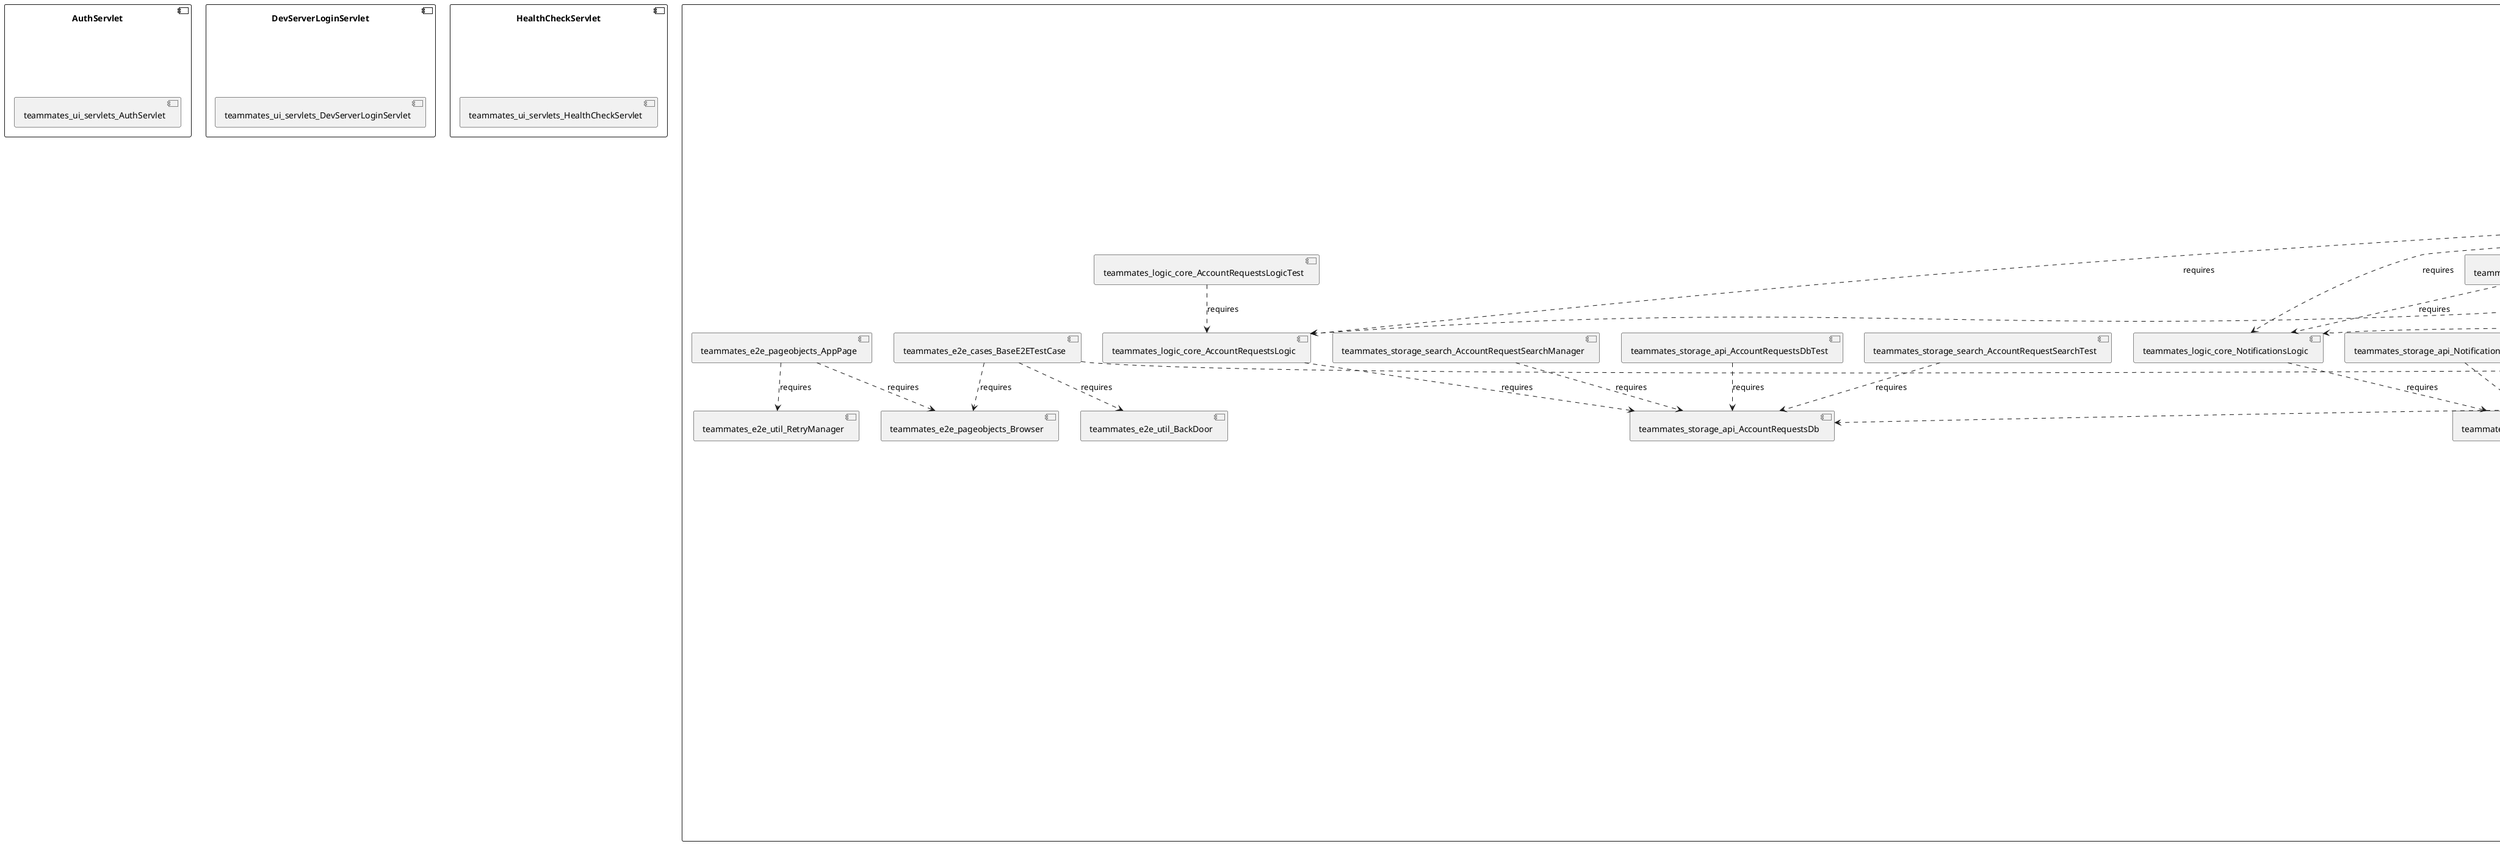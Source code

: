@startuml
skinparam fixCircleLabelOverlapping true
component "AuthServlet\n\n\n\n\n\n" {
[teammates_ui_servlets_AuthServlet]
}
component "DevServerLoginServlet\n\n\n\n\n\n" {
[teammates_ui_servlets_DevServerLoginServlet]
}
component "HealthCheckServlet\n\n\n\n\n\n" {
[teammates_ui_servlets_HealthCheckServlet]
}
component "LogoutServlet\n\n\n\n\n\n" {
[teammates_logic_core_DeadlineExtensionsLogic]
[teammates_storage_api_CoursesDb]
[teammates_common_datatransfer_attributes_InstructorAttributes]
[teammates_test_BaseTestCaseWithLocalDatabaseAccess]
[teammates_storage_api_AccountRequestsDb]
[teammates_ui_webapi_UpdateFeedbackSessionAction]
[teammates_storage_api_NotificationsDb]
[teammates_common_datatransfer_attributes_FeedbackQuestionAttributes]
[teammates_common_datatransfer_TeamEvalResult]
[teammates_storage_api_FeedbackResponsesDb]
[teammates_e2e_cases_InstructorFeedbackReportPageE2ETest]
[teammates_test_MockHttpServletRequest]
[teammates_logic_core_CoursesLogicTest]
[teammates_logic_core_FeedbackQuestionsLogicTest]
[teammates_logic_core_BaseLogicTest]
[teammates_e2e_cases_InstructorCourseJoinConfirmationPageE2ETest]
[teammates_storage_search_StudentSearchManager]
[teammates_logic_core_StudentsLogic]
[teammates_logic_core_FeedbackResponsesLogic]
[teammates_ui_webapi_SubmitFeedbackResponsesAction]
[teammates_storage_search_BaseSearchTest]
[teammates_ui_webapi_GateKeeper]
[teammates_logic_core_CoursesLogic]
[teammates_logic_core_InstructorsLogicTest]
[teammates_logic_api_BaseLogicTest]
[teammates_storage_api_AccountsDb]
[teammates_storage_search_SearchManager]
[teammates_storage_api_FeedbackResponsesDbTest]
[teammates_storage_search_InstructorSearchManager]
[teammates_storage_api_NotificationsDbTest]
[teammates_ui_webapi_CreateFeedbackResponseCommentActionTest]
[teammates_storage_api_AccountRequestsDbTest]
[teammates_ui_servlets_WebApiServletTest]
[teammates_e2e_cases_InstructorHomePageE2ETest]
[teammates_client_scripts_DataMigrationForTeamNameInResponseGiver]
[teammates_test_MockFilterChain]
[teammates_e2e_cases_InstructorFeedbackSessionsPageE2ETest]
[teammates_logic_core_AccountsLogicTest]
[teammates_storage_api_EntitiesDbTest]
[teammates_logic_external_EmptyAuthService]
[teammates_logic_external_MailjetService]
[teammates_ui_webapi_FeedbackSessionPublishedEmailWorkerAction]
[teammates_common_datatransfer_attributes_FeedbackQuestionAttributesTest]
[teammates_logic_api_MockRecaptchaVerifier]
[teammates_logic_core_FeedbackResponsesLogicTest]
[teammates_logic_api_EmailSender]
[teammates_logic_api_AuthProxy]
[teammates_logic_api_MockEmailSender]
[teammates_storage_search_InstructorSearchTest]
[teammates_logic_api_UserProvision]
[teammates_ui_servlets_RequestTraceFilter]
[teammates_ui_webapi_UpdateFeedbackResponseCommentActionTest]
[teammates_ui_webapi_FeedbackSessionClosingRemindersAction]
[teammates_logic_external_GoogleCloudTasksService]
[teammates_e2e_cases_axe_StudentCourseJoinConfirmationPageAxeTest]
[teammates_ui_webapi_UnpublishFeedbackSessionAction]
[teammates_ui_webapi_PublishFeedbackSessionAction]
[teammates_ui_webapi_CreateFeedbackSessionAction]
[teammates_storage_api_UsageStatisticsDb]
[teammates_ui_output_CourseData]
[teammates_ui_output_FeedbackSessionData]
[teammates_logic_api_Logic]
[teammates_common_datatransfer_InstructorPermissionSet]
[teammates_ui_output_FeedbackResponseData]
[teammates_storage_api_FeedbackResponseCommentsDbTest]
[teammates_common_datatransfer_attributes_FeedbackResponseAttributes]
[teammates_ui_webapi_FeedbackSessionClosedRemindersAction]
[teammates_logic_external_SendgridService]
[teammates_logic_external_EmailSenderService]
[teammates_ui_request_InstructorPrivilegeUpdateRequest]
[teammates_ui_servlets_LegacyUrlMapper]
[teammates_ui_webapi_CreateNotificationAction]
[teammates_client_scripts_DataMigrationForFeedbackSessionMismatchedTimezone]
[teammates_storage_api_FeedbackQuestionsDb]
[teammates_e2e_cases_InstructorSessionIndividualExtensionPageE2ETest]
[teammates_logic_api_TaskQueuer]
[teammates_lnp_util_LNPSpecification]
[teammates_logic_core_FeedbackResponseCommentsLogicTest]
[teammates_storage_api_FeedbackSessionsDb]
[teammates_logic_core_AccountsLogic]
[teammates_storage_api_StudentsDbTest]
[teammates_storage_api_FeedbackSessionsDbTest]
[teammates_storage_api_DeadlineExtensionsDb]
[teammates_logic_core_FeedbackResponseCommentsLogic]
[teammates_common_datatransfer_questions_FeedbackContributionQuestionDetails]
[teammates_logic_api_UserProvisionTest]
[teammates_common_datatransfer_DataBundle]
[teammates_ui_webapi_RestoreFeedbackSessionActionTest]
[teammates_e2e_cases_InstructorCoursesPageE2ETest]
[teammates_ui_webapi_GetFeedbackResponsesActionTest]
[teammates_ui_webapi_FeedbackSessionUnpublishedEmailWorkerAction]
[teammates_logic_external_TaskQueueService]
[teammates_logic_external_EmptyEmailService]
[teammates_e2e_pageobjects_FeedbackResultsPage]
[teammates_ui_webapi_JoinCourseAction]
[teammates_storage_api_AccountsDbTest]
[teammates_common_datatransfer_attributes_NotificationAttributes]
[teammates_logic_api_MockUserProvision]
[teammates_ui_output_InstructorPrivilegeData]
[teammates_ui_output_FeedbackSessionLogData]
[teammates_logic_core_UsageStatisticsLogic]
[teammates_ui_output_FeedbackResponseCommentData]
[teammates_storage_search_SearchManagerFactory]
[teammates_logic_external_GoogleRecaptchaService]
[teammates_logic_core_AccountRequestsLogic]
[teammates_storage_api_FeedbackResponseCommentsDb]
[teammates_ui_servlets_LegacyUrlMapperTest]
[teammates_logic_api_EmailGeneratorTest]
[teammates_logic_core_UsageStatisticsLogicTest]
[teammates_logic_api_LogicExtension]
[teammates_ui_output_FeedbackQuestionData]
[teammates_e2e_cases_StudentCourseJoinConfirmationPageE2ETest]
[teammates_ui_webapi_ResetAccountRequestAction]
[teammates_e2e_cases_InstructorCourseStudentDetailsEditPageE2ETest]
[teammates_ui_webapi_GetAccountsActionTest]
[teammates_lnp_cases_BaseLNPTestCase]
[teammates_storage_api_StudentsDb]
[teammates_storage_api_CoursesDbTest]
[teammates_ui_webapi_GetFeedbackResponseCommentActionTest]
[teammates_storage_api_FeedbackQuestionsDbTest]
[teammates_ui_webapi_CreateNotificationActionTest]
[teammates_ui_webapi_FeedbackSessionRemindParticularUsersEmailWorkerAction]
[teammates_storage_search_AccountRequestSearchTest]
[teammates_logic_core_FeedbackSessionsLogic]
[teammates_logic_core_NotificationsLogic]
[teammates_ui_output_AuthInfo]
[teammates_common_datatransfer_InstructorPrivileges]
[teammates_ui_webapi_CalculateUsageStatisticsAction]
[teammates_ui_webapi_BaseActionTest]
[teammates_storage_api_EntitiesDb]
[teammates_logic_core_FeedbackQuestionsLogic]
[teammates_logic_core_AccountRequestsLogicTest]
[teammates_logic_core_DeadlineExtensionsLogicTest]
[teammates_client_scripts_PopulateCourseSearchDocuments]
[teammates_logic_external_FirebaseAuthService]
[teammates_logic_core_NotificationsLogicTest]
[teammates_common_datatransfer_attributes_FeedbackSessionAttributes]
[teammates_storage_api_DeadlineExtensionsDbTest]
[teammates_common_datatransfer_attributes_StudentAttributes]
[teammates_ui_webapi_SendErrorReportAction]
[teammates_common_util_StringHelper]
[teammates_logic_api_EmailGenerator]
[teammates_lnp_util_BackDoor]
[teammates_logic_external_LogService]
[teammates_ui_webapi_FeedbackSessionRemindEmailWorkerAction]
[teammates_common_util_AppUrl]
[teammates_ui_webapi_GetCoursesActionTest]
[teammates_common_util_Logger]
[teammates_ui_webapi_Action]
[teammates_e2e_util_BackDoor]
[teammates_e2e_cases_FeedbackResultsPageE2ETest]
[teammates_e2e_cases_FeedbackSubmitPageE2ETest]
[teammates_storage_search_StudentSearchTest]
[teammates_storage_search_InstructorSearchDocument]
[teammates_ui_servlets_WebApiServlet]
[teammates_ui_webapi_UpdateInstructorPrivilegeAction]
[teammates_logic_external_RecaptchaService]
[teammates_ui_webapi_FeedbackSessionOpeningSoonRemindersAction]
[teammates_logic_external_MailgunService]
[teammates_ui_servlets_OriginCheckFilter]
[teammates_e2e_cases_AdminSessionsPageE2ETest]
[teammates_common_datatransfer_questions_FeedbackResponseDetails]
[teammates_ui_webapi_GetInstructorPrivilegeActionTest]
[teammates_e2e_cases_InstructorCourseDetailsPageE2ETest]
[teammates_ui_servlets_WebPageServlet]
[teammates_e2e_cases_InstructorCourseEditPageE2ETest]
[teammates_storage_search_StudentSearchDocument]
[teammates_ui_servlets_LogoutServlet]
[teammates_common_datatransfer_UserInfo]
[teammates_logic_core_InstructorsLogic]
[teammates_common_datatransfer_attributes_CourseAttributes]
[teammates_main_Application]
[teammates_ui_webapi_CreateAccountAction]
[teammates_common_datatransfer_questions_FeedbackQuestionDetails]
[teammates_storage_api_InstructorsDb]
[teammates_client_scripts_GenerateUsageStatisticsObjects]
[teammates_e2e_pageobjects_AppPage]
[teammates_e2e_util_RetryManager]
[teammates_logic_api_MockLogsProcessor]
[teammates_e2e_cases_axe_InstructorCourseJoinConfirmationPageAxeTest]
[teammates_ui_webapi_CreateFeedbackSessionLogAction]
[teammates_logic_api_MockTaskQueuer]
[teammates_ui_webapi_DatastoreBackupAction]
[teammates_logic_core_FeedbackSessionsLogicTest]
[teammates_e2e_cases_InstructorFeedbackEditPageE2ETest]
[teammates_ui_webapi_SearchInstructorsActionTest]
[teammates_common_util_Config]
[teammates_logic_external_AuthService]
[teammates_ui_webapi_GetFeedbackQuestionRecipientsActionTest]
[teammates_logic_api_LogsProcessor]
[teammates_storage_search_AccountRequestSearchManager]
[teammates_logic_core_StudentsLogicTest]
[teammates_ui_webapi_FeedbackSessionOpeningRemindersAction]
[teammates_storage_api_InstructorsDbTest]
[teammates_e2e_cases_BaseE2ETestCase]
[teammates_e2e_cases_InstructorStudentActivityLogsPageE2ETest]
[teammates_logic_core_LogicStarter]
[teammates_ui_webapi_FeedbackSessionResendPublishedEmailWorkerAction]
[teammates_e2e_cases_BaseFeedbackQuestionE2ETest]
[teammates_logic_core_DataBundleLogicTest]
[teammates_e2e_pageobjects_InstructorFeedbackResultsPage]
[teammates_logic_external_LocalTaskQueueService]
[teammates_logic_api_MockAuthProxy]
[teammates_ui_servlets_LoginServlet]
[teammates_ui_servlets_OriginCheckFilterTest]
[teammates_logic_external_GoogleCloudLoggingService]
[teammates_ui_webapi_ArchiveCourseAction]
[teammates_logic_external_LocalLoggingService]
[teammates_common_datatransfer_attributes_FeedbackResponseCommentAttributes]
[teammates_ui_servlets_OAuth2CallbackServlet]
[teammates_logic_api_RecaptchaVerifier]
[teammates_e2e_pageobjects_Browser]
[teammates_logic_core_DataBundleLogic]
[teammates_test_MockHttpServletResponse]
[teammates_logic_external_EmptyRecaptchaService]
[teammates_ui_webapi_BaseActionTest]..>[teammates_logic_api_MockLogsProcessor] : requires
[teammates_logic_api_Logic]..>[teammates_logic_core_AccountRequestsLogic] : requires
[teammates_logic_core_UsageStatisticsLogic]..>[teammates_logic_core_AccountRequestsLogic] : requires
[teammates_logic_core_AccountRequestsLogicTest]..>[teammates_logic_core_AccountRequestsLogic] : requires
[teammates_storage_search_StudentSearchManager]..>[teammates_storage_api_StudentsDb] : requires
[teammates_logic_core_StudentsLogic]..>[teammates_storage_api_StudentsDb] : requires
[teammates_storage_api_StudentsDbTest]..>[teammates_storage_api_StudentsDb] : requires
[teammates_storage_search_StudentSearchTest]..>[teammates_storage_api_StudentsDb] : requires
[teammates_logic_core_DataBundleLogic]..>[teammates_storage_api_StudentsDb] : requires
[teammates_logic_api_Logic]..>[teammates_logic_core_DataBundleLogic] : requires
[teammates_logic_core_DataBundleLogicTest]..>[teammates_logic_core_DataBundleLogic] : requires
[teammates_logic_core_DeadlineExtensionsLogic]..>[teammates_storage_api_DeadlineExtensionsDb] : requires
[teammates_storage_api_DeadlineExtensionsDbTest]..>[teammates_storage_api_DeadlineExtensionsDb] : requires
[teammates_logic_core_DataBundleLogic]..>[teammates_storage_api_DeadlineExtensionsDb] : requires
[teammates_storage_search_SearchManagerFactory]..>[teammates_storage_search_StudentSearchManager] : requires
[teammates_e2e_cases_InstructorFeedbackReportPageE2ETest]..>[teammates_common_datatransfer_attributes_FeedbackResponseCommentAttributes] : requires
[teammates_ui_webapi_UpdateFeedbackResponseCommentActionTest]..>[teammates_common_datatransfer_attributes_FeedbackResponseCommentAttributes] : requires
[teammates_storage_api_FeedbackResponseCommentsDbTest]..>[teammates_common_datatransfer_attributes_FeedbackResponseCommentAttributes] : requires
[teammates_logic_core_InstructorsLogicTest]..>[teammates_storage_api_InstructorsDb] : requires
[teammates_storage_search_InstructorSearchManager]..>[teammates_storage_api_InstructorsDb] : requires
[teammates_storage_search_InstructorSearchTest]..>[teammates_storage_api_InstructorsDb] : requires
[teammates_logic_core_InstructorsLogic]..>[teammates_storage_api_InstructorsDb] : requires
[teammates_storage_api_InstructorsDbTest]..>[teammates_storage_api_InstructorsDb] : requires
[teammates_logic_core_DataBundleLogic]..>[teammates_storage_api_InstructorsDb] : requires
[teammates_e2e_cases_InstructorFeedbackReportPageE2ETest]..>[teammates_common_util_AppUrl] : requires
[teammates_ui_webapi_BaseActionTest]..>[teammates_logic_api_MockTaskQueuer] : requires
[teammates_logic_core_CoursesLogicTest]..>[teammates_logic_core_FeedbackSessionsLogic] : requires
[teammates_logic_core_FeedbackQuestionsLogicTest]..>[teammates_logic_core_FeedbackSessionsLogic] : requires
[teammates_logic_core_StudentsLogic]..>[teammates_logic_core_FeedbackSessionsLogic] : requires
[teammates_logic_core_CoursesLogic]..>[teammates_logic_core_FeedbackSessionsLogic] : requires
[teammates_logic_core_InstructorsLogicTest]..>[teammates_logic_core_FeedbackSessionsLogic] : requires
[teammates_logic_core_FeedbackResponsesLogicTest]..>[teammates_logic_core_FeedbackSessionsLogic] : requires
[teammates_logic_api_Logic]..>[teammates_logic_core_FeedbackSessionsLogic] : requires
[teammates_logic_core_FeedbackResponseCommentsLogic]..>[teammates_logic_core_FeedbackSessionsLogic] : requires
[teammates_logic_api_EmailGeneratorTest]..>[teammates_logic_core_FeedbackSessionsLogic] : requires
[teammates_logic_core_FeedbackQuestionsLogic]..>[teammates_logic_core_FeedbackSessionsLogic] : requires
[teammates_logic_api_EmailGenerator]..>[teammates_logic_core_FeedbackSessionsLogic] : requires
[teammates_logic_core_InstructorsLogic]..>[teammates_logic_core_FeedbackSessionsLogic] : requires
[teammates_logic_core_FeedbackSessionsLogicTest]..>[teammates_logic_core_FeedbackSessionsLogic] : requires
[teammates_logic_core_StudentsLogicTest]..>[teammates_logic_core_FeedbackSessionsLogic] : requires
[teammates_logic_api_TaskQueuer]..>[teammates_logic_external_GoogleCloudTasksService] : requires
[teammates_logic_api_TaskQueuer]..>[teammates_logic_external_TaskQueueService] : requires
[teammates_logic_api_TaskQueuer]..>[teammates_logic_external_LocalTaskQueueService] : requires
[teammates_ui_servlets_WebApiServletTest]..>[teammates_test_MockHttpServletRequest] : requires
[teammates_ui_servlets_LegacyUrlMapperTest]..>[teammates_test_MockHttpServletRequest] : requires
[teammates_ui_servlets_OriginCheckFilterTest]..>[teammates_test_MockHttpServletRequest] : requires
[teammates_logic_api_LogsProcessor]..>[teammates_logic_external_LogService] : requires
[teammates_logic_api_LogsProcessor]..>[teammates_logic_external_GoogleCloudLoggingService] : requires
[teammates_logic_api_LogsProcessor]..>[teammates_logic_external_LocalLoggingService] : requires
[teammates_logic_api_Logic]..>[teammates_logic_core_NotificationsLogic] : requires
[teammates_logic_core_AccountsLogic]..>[teammates_logic_core_NotificationsLogic] : requires
[teammates_logic_core_NotificationsLogicTest]..>[teammates_logic_core_NotificationsLogic] : requires
[teammates_logic_core_AccountsLogicTest]..>[teammates_storage_api_AccountsDb] : requires
[teammates_logic_core_AccountsLogic]..>[teammates_storage_api_AccountsDb] : requires
[teammates_storage_api_AccountsDbTest]..>[teammates_storage_api_AccountsDb] : requires
[teammates_logic_core_DataBundleLogic]..>[teammates_storage_api_AccountsDb] : requires
[teammates_e2e_cases_FeedbackResultsPageE2ETest]..>[teammates_e2e_pageobjects_FeedbackResultsPage] : requires
[teammates_lnp_cases_BaseLNPTestCase]..>[teammates_lnp_util_BackDoor] : requires
[teammates_logic_api_MockUserProvision]..>[teammates_common_datatransfer_UserInfo] : requires
[teammates_ui_output_AuthInfo]..>[teammates_common_datatransfer_UserInfo] : requires
[teammates_ui_webapi_Action]..>[teammates_common_datatransfer_UserInfo] : requires
[teammates_e2e_cases_BaseE2ETestCase]..>[teammates_e2e_util_BackDoor] : requires
[teammates_e2e_cases_InstructorFeedbackReportPageE2ETest]..>[teammates_common_datatransfer_attributes_StudentAttributes] : requires
[teammates_ui_webapi_CreateFeedbackResponseCommentActionTest]..>[teammates_common_datatransfer_attributes_StudentAttributes] : requires
[teammates_e2e_cases_InstructorHomePageE2ETest]..>[teammates_common_datatransfer_attributes_StudentAttributes] : requires
[teammates_e2e_cases_InstructorFeedbackSessionsPageE2ETest]..>[teammates_common_datatransfer_attributes_StudentAttributes] : requires
[teammates_ui_webapi_UpdateFeedbackResponseCommentActionTest]..>[teammates_common_datatransfer_attributes_StudentAttributes] : requires
[teammates_e2e_cases_axe_StudentCourseJoinConfirmationPageAxeTest]..>[teammates_common_datatransfer_attributes_StudentAttributes] : requires
[teammates_ui_webapi_GetFeedbackResponsesActionTest]..>[teammates_common_datatransfer_attributes_StudentAttributes] : requires
[teammates_e2e_cases_StudentCourseJoinConfirmationPageE2ETest]..>[teammates_common_datatransfer_attributes_StudentAttributes] : requires
[teammates_e2e_cases_InstructorCourseStudentDetailsEditPageE2ETest]..>[teammates_common_datatransfer_attributes_StudentAttributes] : requires
[teammates_ui_webapi_GetFeedbackResponseCommentActionTest]..>[teammates_common_datatransfer_attributes_StudentAttributes] : requires
[teammates_ui_webapi_Action]..>[teammates_common_datatransfer_attributes_StudentAttributes] : requires
[teammates_e2e_cases_FeedbackSubmitPageE2ETest]..>[teammates_common_datatransfer_attributes_StudentAttributes] : requires
[teammates_e2e_cases_InstructorCourseDetailsPageE2ETest]..>[teammates_common_datatransfer_attributes_StudentAttributes] : requires
[teammates_ui_webapi_GetFeedbackQuestionRecipientsActionTest]..>[teammates_common_datatransfer_attributes_StudentAttributes] : requires
[teammates_e2e_cases_InstructorStudentActivityLogsPageE2ETest]..>[teammates_common_datatransfer_attributes_StudentAttributes] : requires
[teammates_e2e_cases_BaseFeedbackQuestionE2ETest]..>[teammates_common_datatransfer_attributes_StudentAttributes] : requires
[teammates_client_scripts_PopulateCourseSearchDocuments]..>[teammates_logic_api_Logic] : requires
[teammates_ui_webapi_Action]..>[teammates_logic_api_Logic] : requires
[teammates_client_scripts_GenerateUsageStatisticsObjects]..>[teammates_logic_api_Logic] : requires
[teammates_logic_core_CoursesLogicTest]..>[teammates_logic_core_FeedbackResponseCommentsLogic] : requires
[teammates_logic_core_FeedbackQuestionsLogicTest]..>[teammates_logic_core_FeedbackResponseCommentsLogic] : requires
[teammates_logic_core_FeedbackResponsesLogic]..>[teammates_logic_core_FeedbackResponseCommentsLogic] : requires
[teammates_logic_core_CoursesLogic]..>[teammates_logic_core_FeedbackResponseCommentsLogic] : requires
[teammates_logic_core_InstructorsLogicTest]..>[teammates_logic_core_FeedbackResponseCommentsLogic] : requires
[teammates_logic_core_FeedbackResponsesLogicTest]..>[teammates_logic_core_FeedbackResponseCommentsLogic] : requires
[teammates_logic_api_Logic]..>[teammates_logic_core_FeedbackResponseCommentsLogic] : requires
[teammates_logic_core_FeedbackResponseCommentsLogicTest]..>[teammates_logic_core_FeedbackResponseCommentsLogic] : requires
[teammates_logic_core_FeedbackSessionsLogic]..>[teammates_logic_core_FeedbackResponseCommentsLogic] : requires
[teammates_logic_core_InstructorsLogic]..>[teammates_logic_core_FeedbackResponseCommentsLogic] : requires
[teammates_logic_core_FeedbackSessionsLogicTest]..>[teammates_logic_core_FeedbackResponseCommentsLogic] : requires
[teammates_common_datatransfer_attributes_FeedbackQuestionAttributes]..>[teammates_common_datatransfer_questions_FeedbackQuestionDetails] : requires
[teammates_ui_output_FeedbackQuestionData]..>[teammates_common_datatransfer_questions_FeedbackQuestionDetails] : requires
[teammates_storage_api_NotificationsDbTest]..>[teammates_storage_api_NotificationsDb] : requires
[teammates_logic_core_NotificationsLogic]..>[teammates_storage_api_NotificationsDb] : requires
[teammates_logic_core_NotificationsLogicTest]..>[teammates_storage_api_NotificationsDb] : requires
[teammates_logic_core_DataBundleLogic]..>[teammates_storage_api_NotificationsDb] : requires
[teammates_e2e_cases_InstructorFeedbackReportPageE2ETest]..>[teammates_e2e_pageobjects_InstructorFeedbackResultsPage] : requires
[teammates_logic_api_AuthProxy]..>[teammates_logic_external_EmptyAuthService] : requires
[teammates_logic_api_AuthProxy]..>[teammates_logic_external_FirebaseAuthService] : requires
[teammates_logic_api_AuthProxy]..>[teammates_logic_external_AuthService] : requires
[teammates_test_BaseTestCaseWithLocalDatabaseAccess]..>[teammates_logic_api_LogicExtension] : requires
[teammates_ui_webapi_BaseActionTest]..>[teammates_logic_api_LogicExtension] : requires
[teammates_ui_output_FeedbackResponseData]..>[teammates_ui_output_FeedbackResponseCommentData] : requires
[teammates_logic_core_CoursesLogicTest]..>[teammates_logic_core_FeedbackResponsesLogic] : requires
[teammates_logic_core_FeedbackQuestionsLogicTest]..>[teammates_logic_core_FeedbackResponsesLogic] : requires
[teammates_logic_core_StudentsLogic]..>[teammates_logic_core_FeedbackResponsesLogic] : requires
[teammates_logic_core_CoursesLogic]..>[teammates_logic_core_FeedbackResponsesLogic] : requires
[teammates_logic_core_InstructorsLogicTest]..>[teammates_logic_core_FeedbackResponsesLogic] : requires
[teammates_client_scripts_DataMigrationForTeamNameInResponseGiver]..>[teammates_logic_core_FeedbackResponsesLogic] : requires
[teammates_logic_core_FeedbackResponsesLogicTest]..>[teammates_logic_core_FeedbackResponsesLogic] : requires
[teammates_logic_api_Logic]..>[teammates_logic_core_FeedbackResponsesLogic] : requires
[teammates_logic_core_FeedbackResponseCommentsLogicTest]..>[teammates_logic_core_FeedbackResponsesLogic] : requires
[teammates_logic_core_FeedbackResponseCommentsLogic]..>[teammates_logic_core_FeedbackResponsesLogic] : requires
[teammates_logic_core_UsageStatisticsLogic]..>[teammates_logic_core_FeedbackResponsesLogic] : requires
[teammates_logic_core_FeedbackSessionsLogic]..>[teammates_logic_core_FeedbackResponsesLogic] : requires
[teammates_logic_core_FeedbackQuestionsLogic]..>[teammates_logic_core_FeedbackResponsesLogic] : requires
[teammates_logic_core_InstructorsLogic]..>[teammates_logic_core_FeedbackResponsesLogic] : requires
[teammates_logic_core_FeedbackSessionsLogicTest]..>[teammates_logic_core_FeedbackResponsesLogic] : requires
[teammates_logic_core_StudentsLogicTest]..>[teammates_logic_core_FeedbackResponsesLogic] : requires
[teammates_ui_servlets_LegacyUrlMapperTest]..>[teammates_ui_servlets_LegacyUrlMapper] : requires
[teammates_logic_core_UsageStatisticsLogic]..>[teammates_storage_api_UsageStatisticsDb] : requires
[teammates_storage_api_FeedbackResponseCommentsDbTest]..>[teammates_storage_api_FeedbackResponseCommentsDb] : requires
[teammates_logic_core_FeedbackResponseCommentsLogic]..>[teammates_storage_api_FeedbackResponseCommentsDb] : requires
[teammates_logic_core_DataBundleLogic]..>[teammates_storage_api_FeedbackResponseCommentsDb] : requires
[teammates_logic_core_CoursesLogicTest]..>[teammates_logic_core_StudentsLogic] : requires
[teammates_logic_core_FeedbackQuestionsLogicTest]..>[teammates_logic_core_StudentsLogic] : requires
[teammates_logic_core_FeedbackResponsesLogic]..>[teammates_logic_core_StudentsLogic] : requires
[teammates_logic_core_CoursesLogic]..>[teammates_logic_core_StudentsLogic] : requires
[teammates_client_scripts_DataMigrationForTeamNameInResponseGiver]..>[teammates_logic_core_StudentsLogic] : requires
[teammates_logic_core_AccountsLogicTest]..>[teammates_logic_core_StudentsLogic] : requires
[teammates_logic_core_FeedbackResponsesLogicTest]..>[teammates_logic_core_StudentsLogic] : requires
[teammates_logic_api_UserProvision]..>[teammates_logic_core_StudentsLogic] : requires
[teammates_logic_api_Logic]..>[teammates_logic_core_StudentsLogic] : requires
[teammates_logic_core_AccountsLogic]..>[teammates_logic_core_StudentsLogic] : requires
[teammates_logic_core_FeedbackResponseCommentsLogic]..>[teammates_logic_core_StudentsLogic] : requires
[teammates_logic_core_UsageStatisticsLogic]..>[teammates_logic_core_StudentsLogic] : requires
[teammates_logic_api_EmailGeneratorTest]..>[teammates_logic_core_StudentsLogic] : requires
[teammates_logic_core_FeedbackSessionsLogic]..>[teammates_logic_core_StudentsLogic] : requires
[teammates_logic_core_FeedbackQuestionsLogic]..>[teammates_logic_core_StudentsLogic] : requires
[teammates_logic_api_EmailGenerator]..>[teammates_logic_core_StudentsLogic] : requires
[teammates_logic_core_StudentsLogicTest]..>[teammates_logic_core_StudentsLogic] : requires
[teammates_storage_api_FeedbackSessionsDbTest]..>[teammates_storage_api_FeedbackSessionsDb] : requires
[teammates_logic_core_FeedbackSessionsLogic]..>[teammates_storage_api_FeedbackSessionsDb] : requires
[teammates_logic_core_FeedbackSessionsLogicTest]..>[teammates_storage_api_FeedbackSessionsDb] : requires
[teammates_logic_core_DataBundleLogic]..>[teammates_storage_api_FeedbackSessionsDb] : requires
[teammates_ui_webapi_Action]..>[teammates_ui_webapi_GateKeeper] : requires
[teammates_ui_webapi_BaseActionTest]..>[teammates_logic_api_MockEmailSender] : requires
[teammates_logic_api_EmailSender]..>[teammates_logic_external_MailjetService] : requires
[teammates_logic_api_EmailSender]..>[teammates_logic_external_SendgridService] : requires
[teammates_logic_api_EmailSender]..>[teammates_logic_external_EmailSenderService] : requires
[teammates_logic_api_EmailSender]..>[teammates_logic_external_EmptyEmailService] : requires
[teammates_logic_api_EmailSender]..>[teammates_logic_external_MailgunService] : requires
[teammates_e2e_cases_InstructorFeedbackReportPageE2ETest]..>[teammates_common_datatransfer_attributes_FeedbackQuestionAttributes] : requires
[teammates_ui_webapi_GetFeedbackResponsesActionTest]..>[teammates_common_datatransfer_attributes_FeedbackQuestionAttributes] : requires
[teammates_e2e_cases_InstructorStudentActivityLogsPageE2ETest]..>[teammates_common_datatransfer_attributes_FeedbackQuestionAttributes] : requires
[teammates_ui_servlets_OriginCheckFilterTest]..>[teammates_ui_servlets_OriginCheckFilter] : requires
[teammates_ui_webapi_CreateFeedbackResponseCommentActionTest]..>[teammates_common_datatransfer_attributes_FeedbackSessionAttributes] : requires
[teammates_e2e_cases_InstructorHomePageE2ETest]..>[teammates_common_datatransfer_attributes_FeedbackSessionAttributes] : requires
[teammates_e2e_cases_InstructorFeedbackSessionsPageE2ETest]..>[teammates_common_datatransfer_attributes_FeedbackSessionAttributes] : requires
[teammates_ui_webapi_UpdateFeedbackResponseCommentActionTest]..>[teammates_common_datatransfer_attributes_FeedbackSessionAttributes] : requires
[teammates_e2e_cases_InstructorSessionIndividualExtensionPageE2ETest]..>[teammates_common_datatransfer_attributes_FeedbackSessionAttributes] : requires
[teammates_ui_webapi_RestoreFeedbackSessionActionTest]..>[teammates_common_datatransfer_attributes_FeedbackSessionAttributes] : requires
[teammates_e2e_cases_InstructorCoursesPageE2ETest]..>[teammates_common_datatransfer_attributes_FeedbackSessionAttributes] : requires
[teammates_e2e_cases_FeedbackResultsPageE2ETest]..>[teammates_common_datatransfer_attributes_FeedbackSessionAttributes] : requires
[teammates_e2e_cases_FeedbackSubmitPageE2ETest]..>[teammates_common_datatransfer_attributes_FeedbackSessionAttributes] : requires
[teammates_e2e_cases_AdminSessionsPageE2ETest]..>[teammates_common_datatransfer_attributes_FeedbackSessionAttributes] : requires
[teammates_e2e_cases_InstructorFeedbackEditPageE2ETest]..>[teammates_common_datatransfer_attributes_FeedbackSessionAttributes] : requires
[teammates_ui_webapi_GetFeedbackQuestionRecipientsActionTest]..>[teammates_common_datatransfer_attributes_FeedbackSessionAttributes] : requires
[teammates_e2e_cases_InstructorStudentActivityLogsPageE2ETest]..>[teammates_common_datatransfer_attributes_FeedbackSessionAttributes] : requires
[teammates_e2e_cases_BaseFeedbackQuestionE2ETest]..>[teammates_common_datatransfer_attributes_FeedbackSessionAttributes] : requires
[teammates_common_datatransfer_attributes_InstructorAttributes]..>[teammates_common_datatransfer_InstructorPrivileges] : requires
[teammates_ui_request_InstructorPrivilegeUpdateRequest]..>[teammates_common_datatransfer_InstructorPrivileges] : requires
[teammates_ui_output_InstructorPrivilegeData]..>[teammates_common_datatransfer_InstructorPrivileges] : requires
[teammates_e2e_cases_InstructorFeedbackReportPageE2ETest]..>[teammates_common_datatransfer_attributes_InstructorAttributes] : requires
[teammates_e2e_cases_InstructorCourseJoinConfirmationPageE2ETest]..>[teammates_common_datatransfer_attributes_InstructorAttributes] : requires
[teammates_ui_webapi_CreateFeedbackResponseCommentActionTest]..>[teammates_common_datatransfer_attributes_InstructorAttributes] : requires
[teammates_e2e_cases_InstructorHomePageE2ETest]..>[teammates_common_datatransfer_attributes_InstructorAttributes] : requires
[teammates_e2e_cases_InstructorFeedbackSessionsPageE2ETest]..>[teammates_common_datatransfer_attributes_InstructorAttributes] : requires
[teammates_ui_webapi_UpdateFeedbackResponseCommentActionTest]..>[teammates_common_datatransfer_attributes_InstructorAttributes] : requires
[teammates_e2e_cases_InstructorSessionIndividualExtensionPageE2ETest]..>[teammates_common_datatransfer_attributes_InstructorAttributes] : requires
[teammates_ui_webapi_RestoreFeedbackSessionActionTest]..>[teammates_common_datatransfer_attributes_InstructorAttributes] : requires
[teammates_ui_webapi_GetFeedbackResponsesActionTest]..>[teammates_common_datatransfer_attributes_InstructorAttributes] : requires
[teammates_ui_webapi_GetFeedbackResponseCommentActionTest]..>[teammates_common_datatransfer_attributes_InstructorAttributes] : requires
[teammates_ui_webapi_Action]..>[teammates_common_datatransfer_attributes_InstructorAttributes] : requires
[teammates_e2e_cases_FeedbackSubmitPageE2ETest]..>[teammates_common_datatransfer_attributes_InstructorAttributes] : requires
[teammates_e2e_cases_axe_InstructorCourseJoinConfirmationPageAxeTest]..>[teammates_common_datatransfer_attributes_InstructorAttributes] : requires
[teammates_e2e_cases_InstructorFeedbackEditPageE2ETest]..>[teammates_common_datatransfer_attributes_InstructorAttributes] : requires
[teammates_ui_webapi_SearchInstructorsActionTest]..>[teammates_common_datatransfer_attributes_InstructorAttributes] : requires
[teammates_ui_webapi_GetFeedbackQuestionRecipientsActionTest]..>[teammates_common_datatransfer_attributes_InstructorAttributes] : requires
[teammates_e2e_cases_InstructorStudentActivityLogsPageE2ETest]..>[teammates_common_datatransfer_attributes_InstructorAttributes] : requires
[teammates_e2e_cases_BaseFeedbackQuestionE2ETest]..>[teammates_common_datatransfer_attributes_InstructorAttributes] : requires
[teammates_logic_core_BaseLogicTest]..>[teammates_common_datatransfer_DataBundle] : requires
[teammates_storage_search_BaseSearchTest]..>[teammates_common_datatransfer_DataBundle] : requires
[teammates_logic_api_BaseLogicTest]..>[teammates_common_datatransfer_DataBundle] : requires
[teammates_storage_api_FeedbackResponsesDbTest]..>[teammates_common_datatransfer_DataBundle] : requires
[teammates_common_datatransfer_attributes_FeedbackQuestionAttributesTest]..>[teammates_common_datatransfer_DataBundle] : requires
[teammates_logic_core_FeedbackResponsesLogicTest]..>[teammates_common_datatransfer_DataBundle] : requires
[teammates_storage_api_FeedbackResponseCommentsDbTest]..>[teammates_common_datatransfer_DataBundle] : requires
[teammates_logic_core_FeedbackResponseCommentsLogicTest]..>[teammates_common_datatransfer_DataBundle] : requires
[teammates_storage_api_FeedbackSessionsDbTest]..>[teammates_common_datatransfer_DataBundle] : requires
[teammates_ui_webapi_GetAccountsActionTest]..>[teammates_common_datatransfer_DataBundle] : requires
[teammates_ui_webapi_BaseActionTest]..>[teammates_common_datatransfer_DataBundle] : requires
[teammates_ui_webapi_GetCoursesActionTest]..>[teammates_common_datatransfer_DataBundle] : requires
[teammates_ui_webapi_GetInstructorPrivilegeActionTest]..>[teammates_common_datatransfer_DataBundle] : requires
[teammates_storage_api_InstructorsDbTest]..>[teammates_common_datatransfer_DataBundle] : requires
[teammates_e2e_cases_BaseE2ETestCase]..>[teammates_common_datatransfer_DataBundle] : requires
[teammates_storage_api_AccountRequestsDbTest]..>[teammates_storage_api_AccountRequestsDb] : requires
[teammates_logic_core_AccountRequestsLogic]..>[teammates_storage_api_AccountRequestsDb] : requires
[teammates_storage_search_AccountRequestSearchTest]..>[teammates_storage_api_AccountRequestsDb] : requires
[teammates_storage_search_AccountRequestSearchManager]..>[teammates_storage_api_AccountRequestsDb] : requires
[teammates_logic_core_DataBundleLogic]..>[teammates_storage_api_AccountRequestsDb] : requires
[teammates_ui_output_CourseData]..>[teammates_common_datatransfer_InstructorPermissionSet] : requires
[teammates_ui_output_FeedbackSessionData]..>[teammates_common_datatransfer_InstructorPermissionSet] : requires
[teammates_common_datatransfer_InstructorPrivileges]..>[teammates_common_datatransfer_InstructorPermissionSet] : requires
[teammates_logic_core_CoursesLogicTest]..>[teammates_logic_core_AccountsLogic] : requires
[teammates_logic_core_CoursesLogic]..>[teammates_logic_core_AccountsLogic] : requires
[teammates_logic_core_AccountsLogicTest]..>[teammates_logic_core_AccountsLogic] : requires
[teammates_logic_api_Logic]..>[teammates_logic_core_AccountsLogic] : requires
[teammates_logic_core_StudentsLogicTest]..>[teammates_logic_core_AccountsLogic] : requires
[teammates_ui_output_FeedbackSessionLogData]..>[teammates_ui_output_FeedbackSessionData] : requires
[teammates_logic_api_RecaptchaVerifier]..>[teammates_logic_external_GoogleRecaptchaService] : requires
[teammates_logic_api_RecaptchaVerifier]..>[teammates_logic_external_RecaptchaService] : requires
[teammates_logic_api_RecaptchaVerifier]..>[teammates_logic_external_EmptyRecaptchaService] : requires
[teammates_logic_core_FeedbackResponsesLogic]..>[teammates_storage_api_FeedbackResponsesDb] : requires
[teammates_storage_api_FeedbackResponsesDbTest]..>[teammates_storage_api_FeedbackResponsesDb] : requires
[teammates_logic_core_DataBundleLogic]..>[teammates_storage_api_FeedbackResponsesDb] : requires
[teammates_ui_webapi_CreateNotificationActionTest]..>[teammates_common_datatransfer_attributes_NotificationAttributes] : requires
[teammates_logic_core_NotificationsLogicTest]..>[teammates_common_datatransfer_attributes_NotificationAttributes] : requires
[teammates_logic_api_Logic]..>[teammates_logic_core_UsageStatisticsLogic] : requires
[teammates_logic_core_UsageStatisticsLogicTest]..>[teammates_logic_core_UsageStatisticsLogic] : requires
[teammates_logic_core_CoursesLogicTest]..>[teammates_logic_core_InstructorsLogic] : requires
[teammates_logic_core_FeedbackQuestionsLogicTest]..>[teammates_logic_core_InstructorsLogic] : requires
[teammates_logic_core_FeedbackResponsesLogic]..>[teammates_logic_core_InstructorsLogic] : requires
[teammates_logic_core_CoursesLogic]..>[teammates_logic_core_InstructorsLogic] : requires
[teammates_logic_core_InstructorsLogicTest]..>[teammates_logic_core_InstructorsLogic] : requires
[teammates_logic_core_AccountsLogicTest]..>[teammates_logic_core_InstructorsLogic] : requires
[teammates_logic_core_FeedbackResponsesLogicTest]..>[teammates_logic_core_InstructorsLogic] : requires
[teammates_logic_api_UserProvision]..>[teammates_logic_core_InstructorsLogic] : requires
[teammates_logic_api_Logic]..>[teammates_logic_core_InstructorsLogic] : requires
[teammates_logic_core_AccountsLogic]..>[teammates_logic_core_InstructorsLogic] : requires
[teammates_logic_core_FeedbackResponseCommentsLogic]..>[teammates_logic_core_InstructorsLogic] : requires
[teammates_logic_core_UsageStatisticsLogic]..>[teammates_logic_core_InstructorsLogic] : requires
[teammates_logic_api_EmailGeneratorTest]..>[teammates_logic_core_InstructorsLogic] : requires
[teammates_logic_core_FeedbackSessionsLogic]..>[teammates_logic_core_InstructorsLogic] : requires
[teammates_logic_core_FeedbackQuestionsLogic]..>[teammates_logic_core_InstructorsLogic] : requires
[teammates_logic_api_EmailGenerator]..>[teammates_logic_core_InstructorsLogic] : requires
[teammates_storage_api_FeedbackResponsesDbTest]..>[teammates_storage_api_FeedbackQuestionsDb] : requires
[teammates_storage_api_FeedbackQuestionsDbTest]..>[teammates_storage_api_FeedbackQuestionsDb] : requires
[teammates_logic_core_FeedbackQuestionsLogic]..>[teammates_storage_api_FeedbackQuestionsDb] : requires
[teammates_logic_core_DataBundleLogic]..>[teammates_storage_api_FeedbackQuestionsDb] : requires
[teammates_e2e_cases_InstructorFeedbackReportPageE2ETest]..>[teammates_common_datatransfer_attributes_FeedbackResponseAttributes] : requires
[teammates_ui_webapi_CreateFeedbackResponseCommentActionTest]..>[teammates_common_datatransfer_attributes_FeedbackResponseAttributes] : requires
[teammates_ui_webapi_UpdateFeedbackResponseCommentActionTest]..>[teammates_common_datatransfer_attributes_FeedbackResponseAttributes] : requires
[teammates_ui_webapi_GetFeedbackResponseCommentActionTest]..>[teammates_common_datatransfer_attributes_FeedbackResponseAttributes] : requires
[teammates_ui_webapi_Action]..>[teammates_logic_api_LogsProcessor] : requires
[teammates_logic_core_CoursesLogicTest]..>[teammates_storage_api_CoursesDb] : requires
[teammates_storage_search_StudentSearchManager]..>[teammates_storage_api_CoursesDb] : requires
[teammates_logic_core_CoursesLogic]..>[teammates_storage_api_CoursesDb] : requires
[teammates_storage_search_InstructorSearchManager]..>[teammates_storage_api_CoursesDb] : requires
[teammates_storage_api_EntitiesDbTest]..>[teammates_storage_api_CoursesDb] : requires
[teammates_storage_api_CoursesDbTest]..>[teammates_storage_api_CoursesDb] : requires
[teammates_logic_core_DataBundleLogic]..>[teammates_storage_api_CoursesDb] : requires
[teammates_lnp_cases_BaseLNPTestCase]..>[teammates_lnp_util_LNPSpecification] : requires
[teammates_ui_servlets_WebApiServletTest]..>[teammates_ui_servlets_WebApiServlet] : requires
[teammates_ui_servlets_WebApiServletTest]..>[teammates_test_MockHttpServletResponse] : requires
[teammates_ui_servlets_LegacyUrlMapperTest]..>[teammates_test_MockHttpServletResponse] : requires
[teammates_ui_servlets_OriginCheckFilterTest]..>[teammates_test_MockHttpServletResponse] : requires
[teammates_ui_output_FeedbackResponseData]..>[teammates_common_datatransfer_questions_FeedbackResponseDetails] : requires
[teammates_common_datatransfer_attributes_FeedbackResponseAttributes]..>[teammates_common_datatransfer_questions_FeedbackResponseDetails] : requires
[teammates_ui_webapi_BaseActionTest]..>[teammates_logic_api_MockRecaptchaVerifier] : requires
[teammates_e2e_pageobjects_AppPage]..>[teammates_e2e_util_RetryManager] : requires
[teammates_e2e_cases_InstructorHomePageE2ETest]..>[teammates_common_datatransfer_attributes_CourseAttributes] : requires
[teammates_e2e_cases_InstructorFeedbackSessionsPageE2ETest]..>[teammates_common_datatransfer_attributes_CourseAttributes] : requires
[teammates_ui_webapi_UpdateFeedbackResponseCommentActionTest]..>[teammates_common_datatransfer_attributes_CourseAttributes] : requires
[teammates_client_scripts_DataMigrationForFeedbackSessionMismatchedTimezone]..>[teammates_common_datatransfer_attributes_CourseAttributes] : requires
[teammates_e2e_cases_InstructorSessionIndividualExtensionPageE2ETest]..>[teammates_common_datatransfer_attributes_CourseAttributes] : requires
[teammates_e2e_cases_InstructorCoursesPageE2ETest]..>[teammates_common_datatransfer_attributes_CourseAttributes] : requires
[teammates_e2e_cases_InstructorCourseStudentDetailsEditPageE2ETest]..>[teammates_common_datatransfer_attributes_CourseAttributes] : requires
[teammates_e2e_cases_FeedbackResultsPageE2ETest]..>[teammates_common_datatransfer_attributes_CourseAttributes] : requires
[teammates_e2e_cases_FeedbackSubmitPageE2ETest]..>[teammates_common_datatransfer_attributes_CourseAttributes] : requires
[teammates_storage_search_InstructorSearchDocument]..>[teammates_common_datatransfer_attributes_CourseAttributes] : requires
[teammates_e2e_cases_InstructorCourseDetailsPageE2ETest]..>[teammates_common_datatransfer_attributes_CourseAttributes] : requires
[teammates_e2e_cases_InstructorCourseEditPageE2ETest]..>[teammates_common_datatransfer_attributes_CourseAttributes] : requires
[teammates_storage_search_StudentSearchDocument]..>[teammates_common_datatransfer_attributes_CourseAttributes] : requires
[teammates_e2e_cases_InstructorFeedbackEditPageE2ETest]..>[teammates_common_datatransfer_attributes_CourseAttributes] : requires
[teammates_e2e_cases_InstructorStudentActivityLogsPageE2ETest]..>[teammates_common_datatransfer_attributes_CourseAttributes] : requires
[teammates_e2e_cases_BaseFeedbackQuestionE2ETest]..>[teammates_common_datatransfer_attributes_CourseAttributes] : requires
[teammates_e2e_pageobjects_AppPage]..>[teammates_e2e_pageobjects_Browser] : requires
[teammates_e2e_cases_BaseE2ETestCase]..>[teammates_e2e_pageobjects_Browser] : requires
[teammates_logic_api_UserProvisionTest]..>[teammates_logic_api_UserProvision] : requires
[teammates_ui_webapi_Action]..>[teammates_logic_api_UserProvision] : requires
[teammates_ui_webapi_Action]..>[teammates_logic_api_TaskQueuer] : requires
[teammates_ui_servlets_OriginCheckFilterTest]..>[teammates_test_MockFilterChain] : requires
[teammates_ui_webapi_BaseActionTest]..>[teammates_logic_api_MockAuthProxy] : requires
[teammates_logic_core_StudentsLogic]..>[teammates_logic_core_DeadlineExtensionsLogic] : requires
[teammates_logic_core_CoursesLogic]..>[teammates_logic_core_DeadlineExtensionsLogic] : requires
[teammates_logic_api_Logic]..>[teammates_logic_core_DeadlineExtensionsLogic] : requires
[teammates_logic_core_FeedbackSessionsLogic]..>[teammates_logic_core_DeadlineExtensionsLogic] : requires
[teammates_logic_core_DeadlineExtensionsLogicTest]..>[teammates_logic_core_DeadlineExtensionsLogic] : requires
[teammates_logic_core_InstructorsLogic]..>[teammates_logic_core_DeadlineExtensionsLogic] : requires
[teammates_ui_webapi_UpdateFeedbackSessionAction]..>[teammates_common_util_Logger] : requires
[teammates_common_datatransfer_TeamEvalResult]..>[teammates_common_util_Logger] : requires
[teammates_ui_webapi_SubmitFeedbackResponsesAction]..>[teammates_common_util_Logger] : requires
[teammates_logic_core_CoursesLogic]..>[teammates_common_util_Logger] : requires
[teammates_storage_search_SearchManager]..>[teammates_common_util_Logger] : requires
[teammates_ui_webapi_FeedbackSessionPublishedEmailWorkerAction]..>[teammates_common_util_Logger] : requires
[teammates_logic_api_EmailSender]..>[teammates_common_util_Logger] : requires
[teammates_ui_servlets_RequestTraceFilter]..>[teammates_common_util_Logger] : requires
[teammates_ui_webapi_FeedbackSessionClosingRemindersAction]..>[teammates_common_util_Logger] : requires
[teammates_logic_external_GoogleCloudTasksService]..>[teammates_common_util_Logger] : requires
[teammates_ui_webapi_UnpublishFeedbackSessionAction]..>[teammates_common_util_Logger] : requires
[teammates_ui_webapi_PublishFeedbackSessionAction]..>[teammates_common_util_Logger] : requires
[teammates_ui_webapi_CreateFeedbackSessionAction]..>[teammates_common_util_Logger] : requires
[teammates_ui_webapi_FeedbackSessionClosedRemindersAction]..>[teammates_common_util_Logger] : requires
[teammates_ui_servlets_LegacyUrlMapper]..>[teammates_common_util_Logger] : requires
[teammates_ui_webapi_CreateNotificationAction]..>[teammates_common_util_Logger] : requires
[teammates_logic_api_TaskQueuer]..>[teammates_common_util_Logger] : requires
[teammates_common_datatransfer_questions_FeedbackContributionQuestionDetails]..>[teammates_common_util_Logger] : requires
[teammates_ui_webapi_FeedbackSessionUnpublishedEmailWorkerAction]..>[teammates_common_util_Logger] : requires
[teammates_ui_webapi_JoinCourseAction]..>[teammates_common_util_Logger] : requires
[teammates_logic_external_GoogleRecaptchaService]..>[teammates_common_util_Logger] : requires
[teammates_storage_api_FeedbackResponseCommentsDb]..>[teammates_common_util_Logger] : requires
[teammates_ui_webapi_ResetAccountRequestAction]..>[teammates_common_util_Logger] : requires
[teammates_lnp_cases_BaseLNPTestCase]..>[teammates_common_util_Logger] : requires
[teammates_storage_api_StudentsDb]..>[teammates_common_util_Logger] : requires
[teammates_ui_webapi_FeedbackSessionRemindParticularUsersEmailWorkerAction]..>[teammates_common_util_Logger] : requires
[teammates_logic_core_FeedbackSessionsLogic]..>[teammates_common_util_Logger] : requires
[teammates_ui_webapi_CalculateUsageStatisticsAction]..>[teammates_common_util_Logger] : requires
[teammates_storage_api_EntitiesDb]..>[teammates_common_util_Logger] : requires
[teammates_logic_core_FeedbackQuestionsLogic]..>[teammates_common_util_Logger] : requires
[teammates_logic_external_FirebaseAuthService]..>[teammates_common_util_Logger] : requires
[teammates_ui_webapi_SendErrorReportAction]..>[teammates_common_util_Logger] : requires
[teammates_common_util_StringHelper]..>[teammates_common_util_Logger] : requires
[teammates_ui_webapi_FeedbackSessionRemindEmailWorkerAction]..>[teammates_common_util_Logger] : requires
[teammates_ui_servlets_WebApiServlet]..>[teammates_common_util_Logger] : requires
[teammates_ui_webapi_UpdateInstructorPrivilegeAction]..>[teammates_common_util_Logger] : requires
[teammates_ui_webapi_FeedbackSessionOpeningSoonRemindersAction]..>[teammates_common_util_Logger] : requires
[teammates_logic_external_MailgunService]..>[teammates_common_util_Logger] : requires
[teammates_ui_servlets_OriginCheckFilter]..>[teammates_common_util_Logger] : requires
[teammates_ui_servlets_WebPageServlet]..>[teammates_common_util_Logger] : requires
[teammates_ui_servlets_LogoutServlet]..>[teammates_common_util_Logger] : requires
[teammates_logic_core_InstructorsLogic]..>[teammates_common_util_Logger] : requires
[teammates_common_datatransfer_attributes_CourseAttributes]..>[teammates_common_util_Logger] : requires
[teammates_main_Application]..>[teammates_common_util_Logger] : requires
[teammates_ui_webapi_CreateAccountAction]..>[teammates_common_util_Logger] : requires
[teammates_ui_webapi_CreateFeedbackSessionLogAction]..>[teammates_common_util_Logger] : requires
[teammates_ui_webapi_DatastoreBackupAction]..>[teammates_common_util_Logger] : requires
[teammates_common_util_Config]..>[teammates_common_util_Logger] : requires
[teammates_ui_webapi_FeedbackSessionOpeningRemindersAction]..>[teammates_common_util_Logger] : requires
[teammates_logic_core_LogicStarter]..>[teammates_common_util_Logger] : requires
[teammates_ui_webapi_FeedbackSessionResendPublishedEmailWorkerAction]..>[teammates_common_util_Logger] : requires
[teammates_logic_external_LocalTaskQueueService]..>[teammates_common_util_Logger] : requires
[teammates_ui_servlets_LoginServlet]..>[teammates_common_util_Logger] : requires
[teammates_ui_webapi_ArchiveCourseAction]..>[teammates_common_util_Logger] : requires
[teammates_ui_servlets_OAuth2CallbackServlet]..>[teammates_common_util_Logger] : requires
}

@enduml
